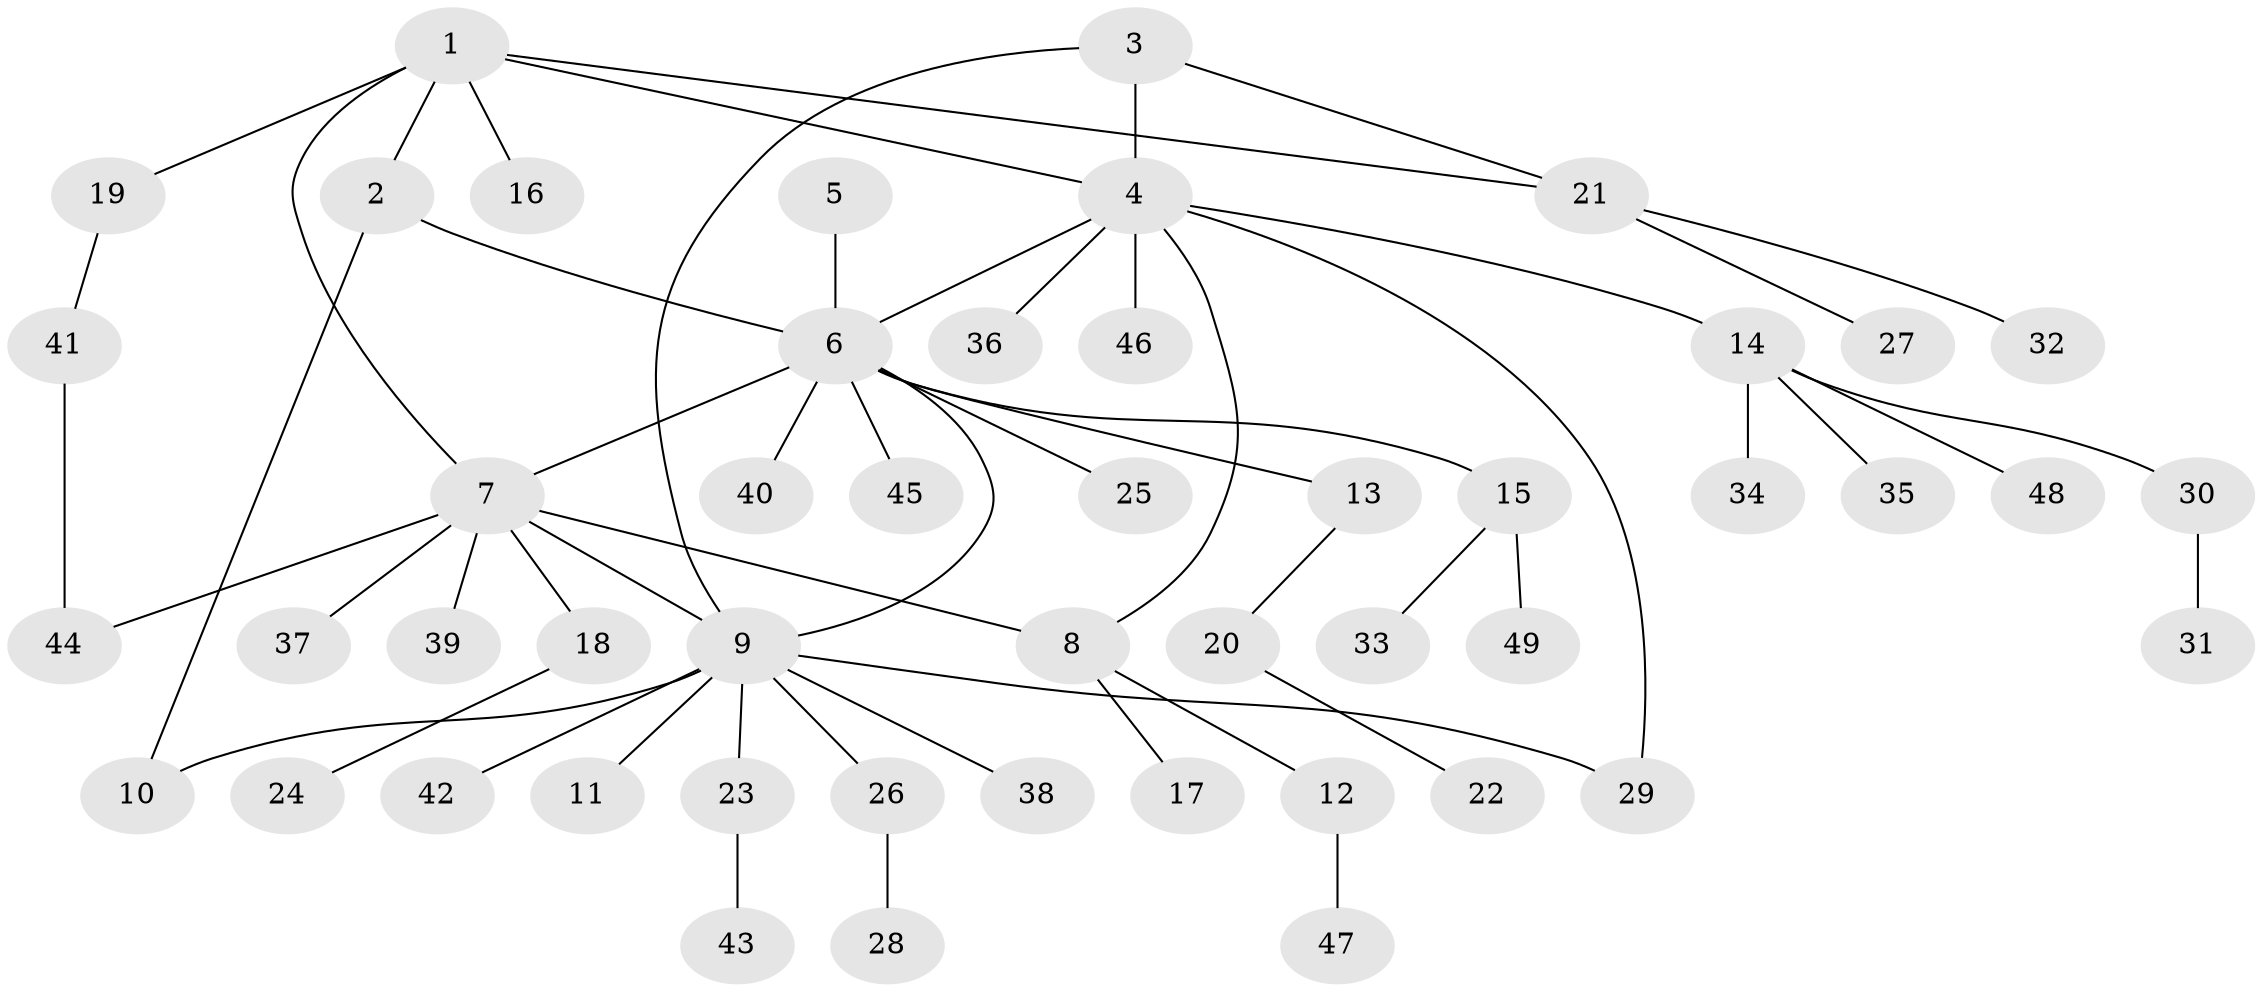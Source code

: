 // coarse degree distribution, {1: 0.7916666666666666, 15: 0.041666666666666664, 2: 0.08333333333333333, 8: 0.041666666666666664, 4: 0.041666666666666664}
// Generated by graph-tools (version 1.1) at 2025/58/03/04/25 21:58:18]
// undirected, 49 vertices, 57 edges
graph export_dot {
graph [start="1"]
  node [color=gray90,style=filled];
  1;
  2;
  3;
  4;
  5;
  6;
  7;
  8;
  9;
  10;
  11;
  12;
  13;
  14;
  15;
  16;
  17;
  18;
  19;
  20;
  21;
  22;
  23;
  24;
  25;
  26;
  27;
  28;
  29;
  30;
  31;
  32;
  33;
  34;
  35;
  36;
  37;
  38;
  39;
  40;
  41;
  42;
  43;
  44;
  45;
  46;
  47;
  48;
  49;
  1 -- 2;
  1 -- 4;
  1 -- 7;
  1 -- 16;
  1 -- 19;
  1 -- 21;
  2 -- 6;
  2 -- 10;
  3 -- 4;
  3 -- 9;
  3 -- 21;
  4 -- 6;
  4 -- 8;
  4 -- 14;
  4 -- 29;
  4 -- 36;
  4 -- 46;
  5 -- 6;
  6 -- 7;
  6 -- 9;
  6 -- 13;
  6 -- 15;
  6 -- 25;
  6 -- 40;
  6 -- 45;
  7 -- 8;
  7 -- 9;
  7 -- 18;
  7 -- 37;
  7 -- 39;
  7 -- 44;
  8 -- 12;
  8 -- 17;
  9 -- 10;
  9 -- 11;
  9 -- 23;
  9 -- 26;
  9 -- 29;
  9 -- 38;
  9 -- 42;
  12 -- 47;
  13 -- 20;
  14 -- 30;
  14 -- 34;
  14 -- 35;
  14 -- 48;
  15 -- 33;
  15 -- 49;
  18 -- 24;
  19 -- 41;
  20 -- 22;
  21 -- 27;
  21 -- 32;
  23 -- 43;
  26 -- 28;
  30 -- 31;
  41 -- 44;
}
